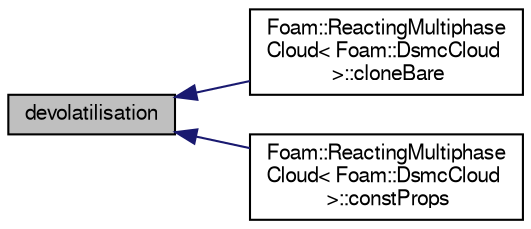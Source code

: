 digraph "devolatilisation"
{
  bgcolor="transparent";
  edge [fontname="FreeSans",fontsize="10",labelfontname="FreeSans",labelfontsize="10"];
  node [fontname="FreeSans",fontsize="10",shape=record];
  rankdir="LR";
  Node27 [label="devolatilisation",height=0.2,width=0.4,color="black", fillcolor="grey75", style="filled", fontcolor="black"];
  Node27 -> Node28 [dir="back",color="midnightblue",fontsize="10",style="solid",fontname="FreeSans"];
  Node28 [label="Foam::ReactingMultiphase\lCloud\< Foam::DsmcCloud\l \>::cloneBare",height=0.2,width=0.4,color="black",URL="$a23826.html#a519c85b79b984c70934c244a934588ca",tooltip="Construct and return bare clone based on (this) with new name. "];
  Node27 -> Node29 [dir="back",color="midnightblue",fontsize="10",style="solid",fontname="FreeSans"];
  Node29 [label="Foam::ReactingMultiphase\lCloud\< Foam::DsmcCloud\l \>::constProps",height=0.2,width=0.4,color="black",URL="$a23826.html#abe390913b51af599133ba5951d7676e5",tooltip="Return access to the constant properties. "];
}
